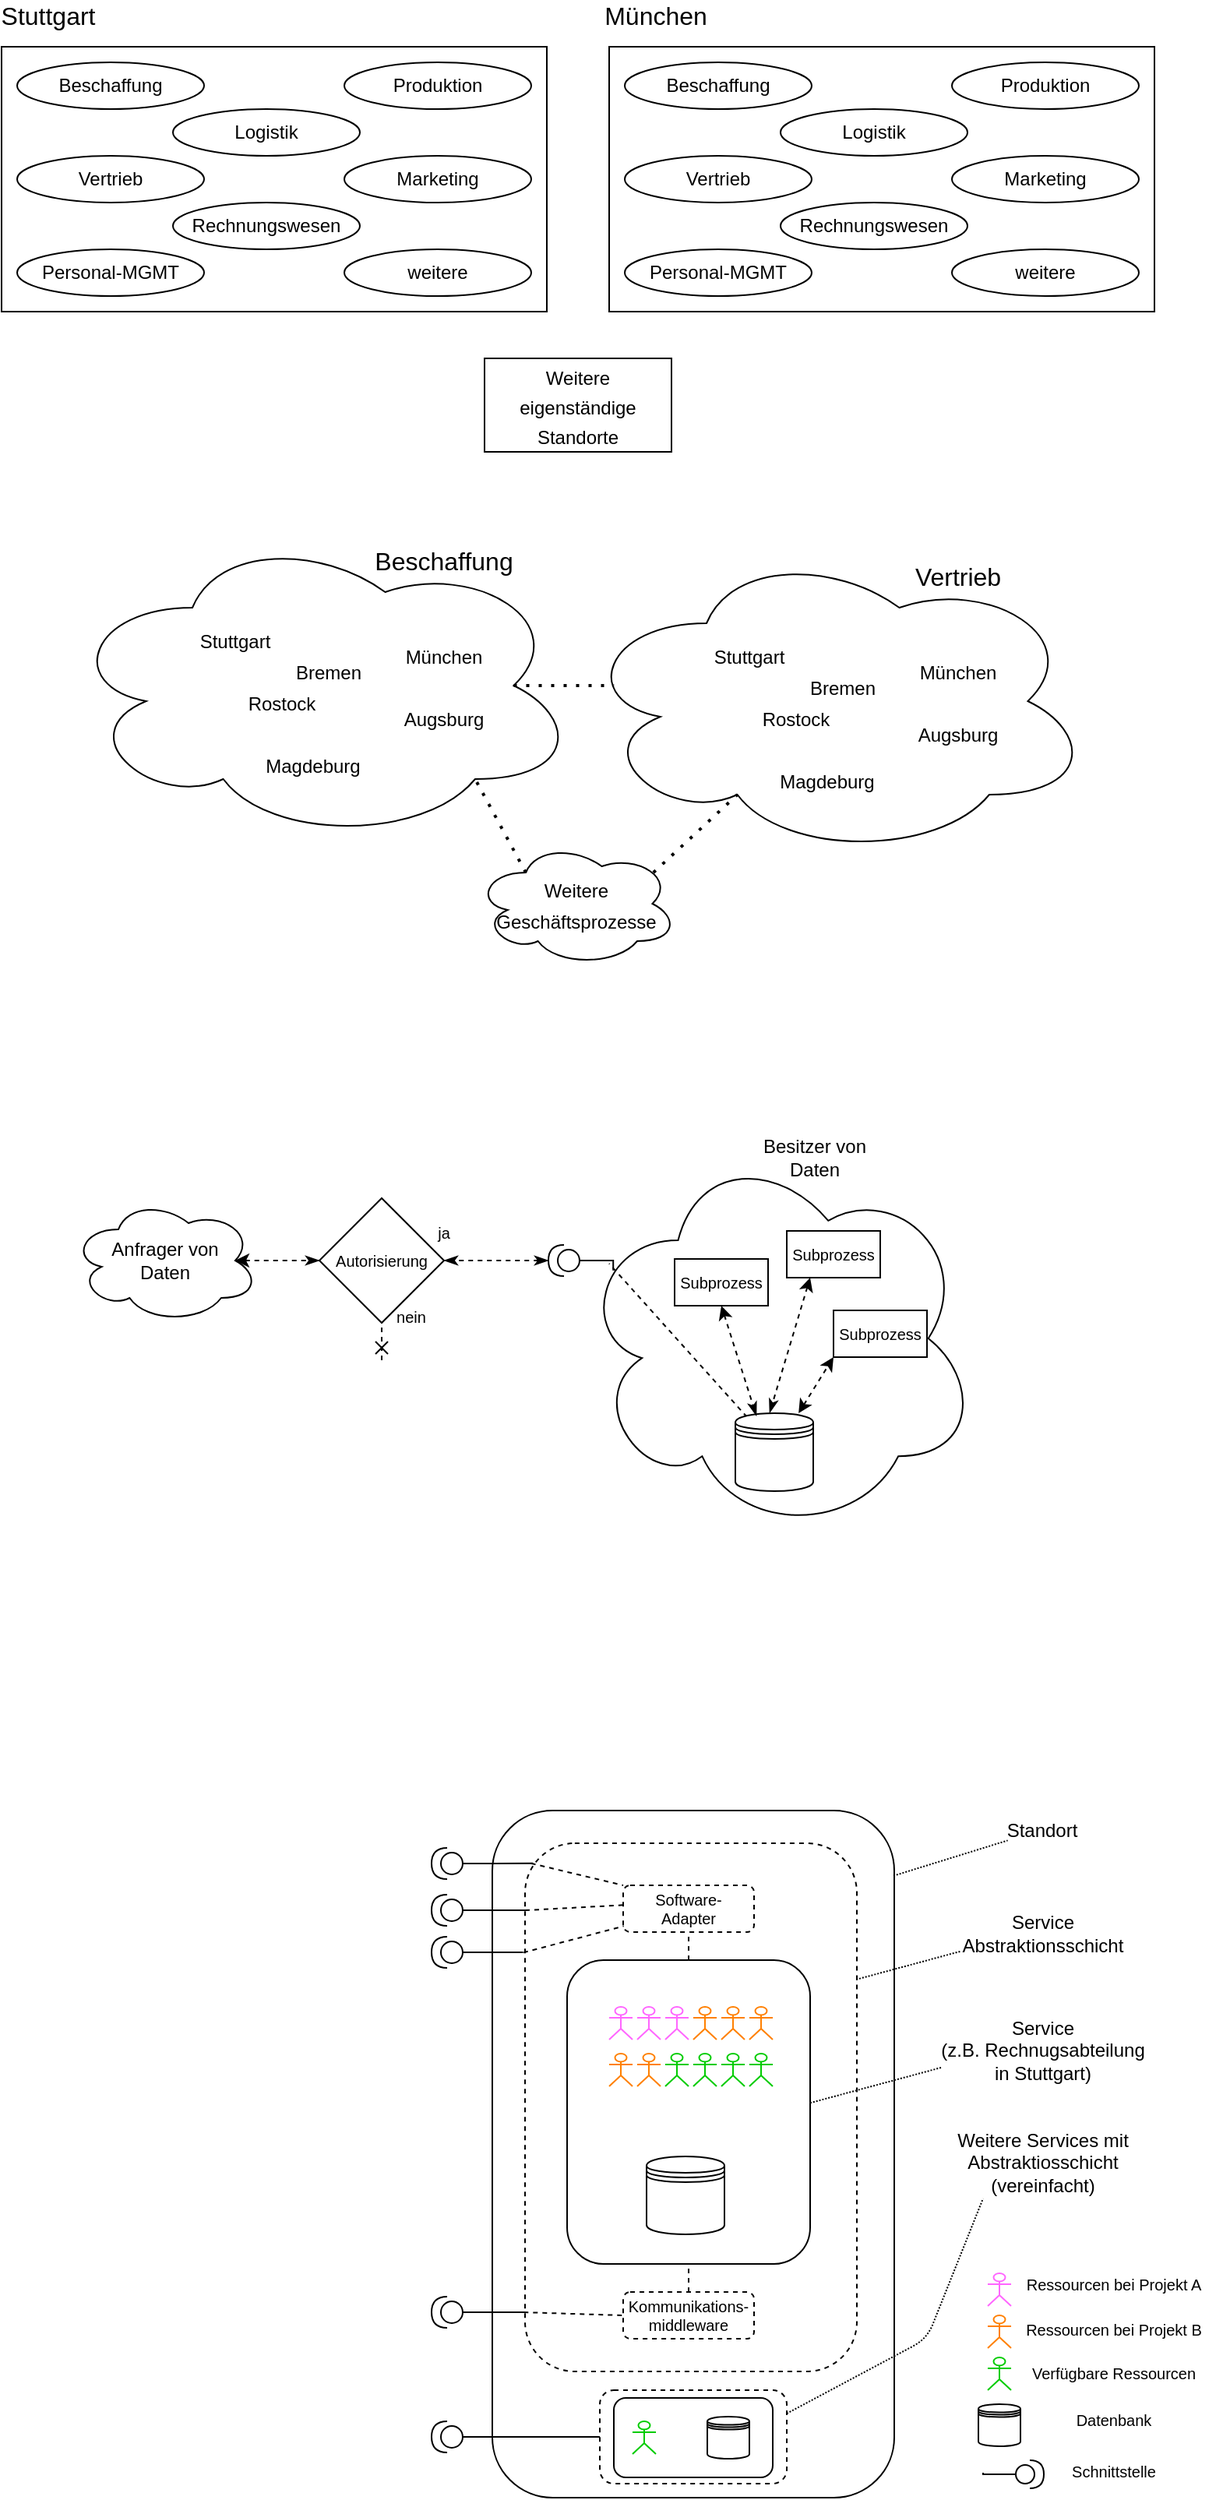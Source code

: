 <mxfile version="13.6.2" type="device"><diagram id="Rvh8LAmk2VRQ9cBfuhyd" name="Page-1"><mxGraphModel dx="1718" dy="984" grid="1" gridSize="3" guides="0" tooltips="1" connect="1" arrows="1" fold="1" page="1" pageScale="1" pageWidth="827" pageHeight="1169" math="0" shadow="0"><root><mxCell id="0"/><mxCell id="1" parent="0"/><mxCell id="DTNqkmFBGLaD2yjGLI4l-68" value="" style="rounded=1;whiteSpace=wrap;html=1;strokeColor=#000000;strokeWidth=1;fontSize=10;" parent="1" vertex="1"><mxGeometry x="345" y="1242" width="258" height="441" as="geometry"/></mxCell><mxCell id="DTNqkmFBGLaD2yjGLI4l-51" value="" style="rounded=1;whiteSpace=wrap;html=1;strokeWidth=1;fontSize=10;dashed=1;" parent="1" vertex="1"><mxGeometry x="366" y="1263" width="213" height="339" as="geometry"/></mxCell><mxCell id="FYRuOAw5zxPqgVP0WIfR-1" value="" style="rounded=1;whiteSpace=wrap;html=1;arcSize=0;" parent="1" vertex="1"><mxGeometry x="30" y="110" width="350" height="170" as="geometry"/></mxCell><mxCell id="FYRuOAw5zxPqgVP0WIfR-2" value="Beschaffung" style="ellipse;whiteSpace=wrap;html=1;" parent="1" vertex="1"><mxGeometry x="40" y="120" width="120" height="30" as="geometry"/></mxCell><mxCell id="FYRuOAw5zxPqgVP0WIfR-3" value="weitere" style="ellipse;whiteSpace=wrap;html=1;" parent="1" vertex="1"><mxGeometry x="250" y="240" width="120" height="30" as="geometry"/></mxCell><mxCell id="FYRuOAw5zxPqgVP0WIfR-4" value="Produktion" style="ellipse;whiteSpace=wrap;html=1;" parent="1" vertex="1"><mxGeometry x="250" y="120" width="120" height="30" as="geometry"/></mxCell><mxCell id="FYRuOAw5zxPqgVP0WIfR-5" value="Vertrieb" style="ellipse;whiteSpace=wrap;html=1;" parent="1" vertex="1"><mxGeometry x="40" y="180" width="120" height="30" as="geometry"/></mxCell><mxCell id="FYRuOAw5zxPqgVP0WIfR-6" value="Logistik" style="ellipse;whiteSpace=wrap;html=1;" parent="1" vertex="1"><mxGeometry x="140" y="150" width="120" height="30" as="geometry"/></mxCell><mxCell id="FYRuOAw5zxPqgVP0WIfR-7" value="Rechnungswesen" style="ellipse;whiteSpace=wrap;html=1;" parent="1" vertex="1"><mxGeometry x="140" y="210" width="120" height="30" as="geometry"/></mxCell><mxCell id="FYRuOAw5zxPqgVP0WIfR-8" value="Marketing" style="ellipse;whiteSpace=wrap;html=1;" parent="1" vertex="1"><mxGeometry x="250" y="180" width="120" height="30" as="geometry"/></mxCell><mxCell id="FYRuOAw5zxPqgVP0WIfR-9" value="Personal-MGMT" style="ellipse;whiteSpace=wrap;html=1;" parent="1" vertex="1"><mxGeometry x="40" y="240" width="120" height="30" as="geometry"/></mxCell><mxCell id="FYRuOAw5zxPqgVP0WIfR-12" value="Stuttgart" style="text;html=1;strokeColor=none;fillColor=none;align=center;verticalAlign=middle;whiteSpace=wrap;rounded=0;fontSize=16;" parent="1" vertex="1"><mxGeometry x="40" y="80" width="40" height="20" as="geometry"/></mxCell><mxCell id="FYRuOAw5zxPqgVP0WIfR-14" value="" style="rounded=1;whiteSpace=wrap;html=1;arcSize=0;" parent="1" vertex="1"><mxGeometry x="420" y="110" width="350" height="170" as="geometry"/></mxCell><mxCell id="FYRuOAw5zxPqgVP0WIfR-15" value="Beschaffung" style="ellipse;whiteSpace=wrap;html=1;" parent="1" vertex="1"><mxGeometry x="430" y="120" width="120" height="30" as="geometry"/></mxCell><mxCell id="FYRuOAw5zxPqgVP0WIfR-16" value="weitere" style="ellipse;whiteSpace=wrap;html=1;" parent="1" vertex="1"><mxGeometry x="640" y="240" width="120" height="30" as="geometry"/></mxCell><mxCell id="FYRuOAw5zxPqgVP0WIfR-17" value="Produktion" style="ellipse;whiteSpace=wrap;html=1;" parent="1" vertex="1"><mxGeometry x="640" y="120" width="120" height="30" as="geometry"/></mxCell><mxCell id="FYRuOAw5zxPqgVP0WIfR-18" value="Vertrieb" style="ellipse;whiteSpace=wrap;html=1;" parent="1" vertex="1"><mxGeometry x="430" y="180" width="120" height="30" as="geometry"/></mxCell><mxCell id="FYRuOAw5zxPqgVP0WIfR-19" value="Logistik" style="ellipse;whiteSpace=wrap;html=1;" parent="1" vertex="1"><mxGeometry x="530" y="150" width="120" height="30" as="geometry"/></mxCell><mxCell id="FYRuOAw5zxPqgVP0WIfR-20" value="Rechnungswesen" style="ellipse;whiteSpace=wrap;html=1;" parent="1" vertex="1"><mxGeometry x="530" y="210" width="120" height="30" as="geometry"/></mxCell><mxCell id="FYRuOAw5zxPqgVP0WIfR-21" value="Marketing" style="ellipse;whiteSpace=wrap;html=1;" parent="1" vertex="1"><mxGeometry x="640" y="180" width="120" height="30" as="geometry"/></mxCell><mxCell id="FYRuOAw5zxPqgVP0WIfR-22" value="Personal-MGMT" style="ellipse;whiteSpace=wrap;html=1;" parent="1" vertex="1"><mxGeometry x="430" y="240" width="120" height="30" as="geometry"/></mxCell><mxCell id="FYRuOAw5zxPqgVP0WIfR-23" value="München" style="text;html=1;strokeColor=none;fillColor=none;align=center;verticalAlign=middle;whiteSpace=wrap;rounded=0;fontSize=16;" parent="1" vertex="1"><mxGeometry x="430" y="80" width="40" height="20" as="geometry"/></mxCell><mxCell id="FYRuOAw5zxPqgVP0WIfR-27" value="" style="ellipse;shape=cloud;whiteSpace=wrap;html=1;fontSize=16;" parent="1" vertex="1"><mxGeometry x="70" y="420" width="330" height="200" as="geometry"/></mxCell><mxCell id="FYRuOAw5zxPqgVP0WIfR-28" value="&lt;font style=&quot;font-size: 12px&quot;&gt;Stuttgart&lt;/font&gt;" style="text;html=1;strokeColor=none;fillColor=none;align=center;verticalAlign=middle;whiteSpace=wrap;rounded=0;fontSize=16;" parent="1" vertex="1"><mxGeometry x="160" y="480" width="40" height="20" as="geometry"/></mxCell><mxCell id="FYRuOAw5zxPqgVP0WIfR-29" value="&lt;font style=&quot;font-size: 12px&quot;&gt;Rostock&lt;/font&gt;" style="text;html=1;strokeColor=none;fillColor=none;align=center;verticalAlign=middle;whiteSpace=wrap;rounded=0;fontSize=16;" parent="1" vertex="1"><mxGeometry x="190" y="520" width="40" height="20" as="geometry"/></mxCell><mxCell id="FYRuOAw5zxPqgVP0WIfR-30" value="&lt;font style=&quot;font-size: 12px&quot;&gt;Magdeburg&lt;/font&gt;" style="text;html=1;strokeColor=none;fillColor=none;align=center;verticalAlign=middle;whiteSpace=wrap;rounded=0;fontSize=16;" parent="1" vertex="1"><mxGeometry x="210" y="560" width="40" height="20" as="geometry"/></mxCell><mxCell id="FYRuOAw5zxPqgVP0WIfR-31" value="&lt;font style=&quot;font-size: 12px&quot;&gt;Augsburg&lt;br&gt;&lt;/font&gt;" style="text;html=1;strokeColor=none;fillColor=none;align=center;verticalAlign=middle;whiteSpace=wrap;rounded=0;fontSize=16;" parent="1" vertex="1"><mxGeometry x="294" y="530" width="40" height="20" as="geometry"/></mxCell><mxCell id="FYRuOAw5zxPqgVP0WIfR-32" value="&lt;font style=&quot;font-size: 12px&quot;&gt;München&lt;/font&gt;" style="text;html=1;strokeColor=none;fillColor=none;align=center;verticalAlign=middle;whiteSpace=wrap;rounded=0;fontSize=16;" parent="1" vertex="1"><mxGeometry x="294" y="490" width="40" height="20" as="geometry"/></mxCell><mxCell id="FYRuOAw5zxPqgVP0WIfR-33" value="&lt;font style=&quot;font-size: 12px&quot;&gt;Bremen&lt;/font&gt;" style="text;html=1;strokeColor=none;fillColor=none;align=center;verticalAlign=middle;whiteSpace=wrap;rounded=0;fontSize=16;" parent="1" vertex="1"><mxGeometry x="220" y="500" width="40" height="20" as="geometry"/></mxCell><mxCell id="FYRuOAw5zxPqgVP0WIfR-34" value="Beschaffung" style="text;html=1;strokeColor=none;fillColor=none;align=center;verticalAlign=middle;whiteSpace=wrap;rounded=0;fontSize=16;" parent="1" vertex="1"><mxGeometry x="294" y="430" width="40" height="20" as="geometry"/></mxCell><mxCell id="FYRuOAw5zxPqgVP0WIfR-35" value="" style="ellipse;shape=cloud;whiteSpace=wrap;html=1;fontSize=16;" parent="1" vertex="1"><mxGeometry x="400" y="430" width="330" height="200" as="geometry"/></mxCell><mxCell id="FYRuOAw5zxPqgVP0WIfR-36" value="&lt;font style=&quot;font-size: 12px&quot;&gt;Stuttgart&lt;/font&gt;" style="text;html=1;strokeColor=none;fillColor=none;align=center;verticalAlign=middle;whiteSpace=wrap;rounded=0;fontSize=16;" parent="1" vertex="1"><mxGeometry x="490" y="490" width="40" height="20" as="geometry"/></mxCell><mxCell id="FYRuOAw5zxPqgVP0WIfR-37" value="&lt;font style=&quot;font-size: 12px&quot;&gt;Rostock&lt;/font&gt;" style="text;html=1;strokeColor=none;fillColor=none;align=center;verticalAlign=middle;whiteSpace=wrap;rounded=0;fontSize=16;" parent="1" vertex="1"><mxGeometry x="520" y="530" width="40" height="20" as="geometry"/></mxCell><mxCell id="FYRuOAw5zxPqgVP0WIfR-38" value="&lt;font style=&quot;font-size: 12px&quot;&gt;Magdeburg&lt;/font&gt;" style="text;html=1;strokeColor=none;fillColor=none;align=center;verticalAlign=middle;whiteSpace=wrap;rounded=0;fontSize=16;" parent="1" vertex="1"><mxGeometry x="540" y="570" width="40" height="20" as="geometry"/></mxCell><mxCell id="FYRuOAw5zxPqgVP0WIfR-39" value="&lt;font style=&quot;font-size: 12px&quot;&gt;Augsburg&lt;br&gt;&lt;/font&gt;" style="text;html=1;strokeColor=none;fillColor=none;align=center;verticalAlign=middle;whiteSpace=wrap;rounded=0;fontSize=16;" parent="1" vertex="1"><mxGeometry x="624" y="540" width="40" height="20" as="geometry"/></mxCell><mxCell id="FYRuOAw5zxPqgVP0WIfR-40" value="&lt;font style=&quot;font-size: 12px&quot;&gt;München&lt;/font&gt;" style="text;html=1;strokeColor=none;fillColor=none;align=center;verticalAlign=middle;whiteSpace=wrap;rounded=0;fontSize=16;" parent="1" vertex="1"><mxGeometry x="624" y="500" width="40" height="20" as="geometry"/></mxCell><mxCell id="FYRuOAw5zxPqgVP0WIfR-41" value="&lt;font style=&quot;font-size: 12px&quot;&gt;Bremen&lt;/font&gt;" style="text;html=1;strokeColor=none;fillColor=none;align=center;verticalAlign=middle;whiteSpace=wrap;rounded=0;fontSize=16;" parent="1" vertex="1"><mxGeometry x="550" y="510" width="40" height="20" as="geometry"/></mxCell><mxCell id="FYRuOAw5zxPqgVP0WIfR-42" value="Vertrieb" style="text;html=1;strokeColor=none;fillColor=none;align=center;verticalAlign=middle;whiteSpace=wrap;rounded=0;fontSize=16;" parent="1" vertex="1"><mxGeometry x="624" y="440" width="40" height="20" as="geometry"/></mxCell><mxCell id="FYRuOAw5zxPqgVP0WIfR-43" value="" style="endArrow=none;dashed=1;html=1;dashPattern=1 3;strokeWidth=2;fontSize=16;exitX=0.875;exitY=0.5;exitDx=0;exitDy=0;exitPerimeter=0;entryX=0.07;entryY=0.45;entryDx=0;entryDy=0;entryPerimeter=0;" parent="1" source="FYRuOAw5zxPqgVP0WIfR-27" target="FYRuOAw5zxPqgVP0WIfR-35" edge="1"><mxGeometry width="50" height="50" relative="1" as="geometry"><mxPoint x="470" y="400" as="sourcePoint"/><mxPoint x="520" y="350" as="targetPoint"/></mxGeometry></mxCell><mxCell id="FYRuOAw5zxPqgVP0WIfR-44" value="&lt;font style=&quot;font-size: 12px&quot;&gt;Weitere eigenständige Standorte&lt;/font&gt;" style="rounded=0;whiteSpace=wrap;html=1;fontSize=16;" parent="1" vertex="1"><mxGeometry x="340" y="310" width="120" height="60" as="geometry"/></mxCell><mxCell id="FYRuOAw5zxPqgVP0WIfR-45" value="&lt;font style=&quot;font-size: 12px&quot;&gt;Weitere Geschäftsprozesse&lt;/font&gt;" style="ellipse;shape=cloud;whiteSpace=wrap;html=1;fontSize=16;" parent="1" vertex="1"><mxGeometry x="334" y="620" width="130" height="80" as="geometry"/></mxCell><mxCell id="FYRuOAw5zxPqgVP0WIfR-47" value="" style="endArrow=none;dashed=1;html=1;dashPattern=1 3;strokeWidth=2;fontSize=16;entryX=0.31;entryY=0.8;entryDx=0;entryDy=0;entryPerimeter=0;exitX=0.88;exitY=0.25;exitDx=0;exitDy=0;exitPerimeter=0;" parent="1" source="FYRuOAw5zxPqgVP0WIfR-45" target="FYRuOAw5zxPqgVP0WIfR-35" edge="1"><mxGeometry width="50" height="50" relative="1" as="geometry"><mxPoint x="470" y="620" as="sourcePoint"/><mxPoint x="520" y="570" as="targetPoint"/></mxGeometry></mxCell><mxCell id="FYRuOAw5zxPqgVP0WIfR-48" value="" style="endArrow=none;dashed=1;html=1;dashPattern=1 3;strokeWidth=2;fontSize=16;entryX=0.8;entryY=0.8;entryDx=0;entryDy=0;entryPerimeter=0;exitX=0.25;exitY=0.25;exitDx=0;exitDy=0;exitPerimeter=0;" parent="1" source="FYRuOAw5zxPqgVP0WIfR-45" target="FYRuOAw5zxPqgVP0WIfR-27" edge="1"><mxGeometry width="50" height="50" relative="1" as="geometry"><mxPoint x="442" y="620" as="sourcePoint"/><mxPoint x="492" y="570" as="targetPoint"/></mxGeometry></mxCell><mxCell id="X52VAWESKfT9HJGojH4g-1" value="" style="ellipse;shape=cloud;whiteSpace=wrap;html=1;" parent="1" vertex="1"><mxGeometry x="400" y="813" width="257" height="252" as="geometry"/></mxCell><mxCell id="X52VAWESKfT9HJGojH4g-43" style="edgeStyle=none;rounded=0;orthogonalLoop=1;jettySize=auto;html=1;exitX=0.15;exitY=0.05;exitDx=0;exitDy=0;exitPerimeter=0;dashed=1;startArrow=none;startFill=0;endArrow=none;endFill=0;fontSize=10;" parent="1" source="X52VAWESKfT9HJGojH4g-2" edge="1"><mxGeometry relative="1" as="geometry"><mxPoint x="420" y="891" as="targetPoint"/></mxGeometry></mxCell><mxCell id="X52VAWESKfT9HJGojH4g-2" value="" style="shape=datastore;whiteSpace=wrap;html=1;" parent="1" vertex="1"><mxGeometry x="501" y="987" width="50" height="50" as="geometry"/></mxCell><mxCell id="X52VAWESKfT9HJGojH4g-22" style="edgeStyle=orthogonalEdgeStyle;rounded=0;orthogonalLoop=1;jettySize=auto;html=1;exitX=0;exitY=0.5;exitDx=0;exitDy=0;exitPerimeter=0;entryX=0.088;entryY=0.327;entryDx=0;entryDy=0;entryPerimeter=0;startArrow=none;startFill=0;endArrow=none;endFill=0;" parent="1" source="X52VAWESKfT9HJGojH4g-18" target="X52VAWESKfT9HJGojH4g-1" edge="1"><mxGeometry relative="1" as="geometry"/></mxCell><mxCell id="X52VAWESKfT9HJGojH4g-39" style="edgeStyle=none;rounded=0;orthogonalLoop=1;jettySize=auto;html=1;exitX=1;exitY=0.5;exitDx=0;exitDy=0;exitPerimeter=0;entryX=1;entryY=0.5;entryDx=0;entryDy=0;dashed=1;startArrow=classicThin;startFill=1;endArrow=classicThin;endFill=1;fontSize=10;" parent="1" source="X52VAWESKfT9HJGojH4g-18" target="X52VAWESKfT9HJGojH4g-29" edge="1"><mxGeometry relative="1" as="geometry"/></mxCell><mxCell id="X52VAWESKfT9HJGojH4g-18" value="" style="shape=providedRequiredInterface;html=1;verticalLabelPosition=bottom;flipH=1;" parent="1" vertex="1"><mxGeometry x="381" y="879" width="20" height="20" as="geometry"/></mxCell><mxCell id="X52VAWESKfT9HJGojH4g-25" value="" style="endArrow=classic;startArrow=classic;html=1;dashed=1;entryX=0;entryY=1;entryDx=0;entryDy=0;" parent="1" source="X52VAWESKfT9HJGojH4g-2" target="X52VAWESKfT9HJGojH4g-37" edge="1"><mxGeometry width="50" height="50" relative="1" as="geometry"><mxPoint x="270" y="929" as="sourcePoint"/><mxPoint x="372" y="921" as="targetPoint"/></mxGeometry></mxCell><mxCell id="X52VAWESKfT9HJGojH4g-26" value="Besitzer von Daten" style="text;html=1;strokeColor=none;fillColor=none;align=center;verticalAlign=middle;whiteSpace=wrap;rounded=0;" parent="1" vertex="1"><mxGeometry x="507" y="813" width="90" height="20" as="geometry"/></mxCell><mxCell id="X52VAWESKfT9HJGojH4g-29" value="&lt;font style=&quot;font-size: 10px&quot;&gt;Autorisierung&lt;/font&gt;" style="rhombus;whiteSpace=wrap;html=1;" parent="1" vertex="1"><mxGeometry x="234" y="849" width="80" height="80" as="geometry"/></mxCell><mxCell id="X52VAWESKfT9HJGojH4g-42" style="edgeStyle=none;rounded=0;orthogonalLoop=1;jettySize=auto;html=1;exitX=0.875;exitY=0.5;exitDx=0;exitDy=0;exitPerimeter=0;entryX=0;entryY=0.5;entryDx=0;entryDy=0;dashed=1;startArrow=classic;startFill=1;endArrow=classicThin;endFill=1;fontSize=10;" parent="1" source="X52VAWESKfT9HJGojH4g-30" target="X52VAWESKfT9HJGojH4g-29" edge="1"><mxGeometry relative="1" as="geometry"/></mxCell><mxCell id="X52VAWESKfT9HJGojH4g-30" value="Anfrager von&lt;br&gt;Daten" style="ellipse;shape=cloud;whiteSpace=wrap;html=1;" parent="1" vertex="1"><mxGeometry x="75" y="849" width="120" height="80" as="geometry"/></mxCell><mxCell id="X52VAWESKfT9HJGojH4g-32" value="" style="endArrow=none;dashed=1;html=1;entryX=0.5;entryY=1;entryDx=0;entryDy=0;endFill=0;startArrow=cross;startFill=0;" parent="1" target="X52VAWESKfT9HJGojH4g-29" edge="1"><mxGeometry width="50" height="50" relative="1" as="geometry"><mxPoint x="274" y="953" as="sourcePoint"/><mxPoint x="395" y="903" as="targetPoint"/></mxGeometry></mxCell><mxCell id="X52VAWESKfT9HJGojH4g-33" value="ja" style="text;html=1;strokeColor=none;fillColor=none;align=center;verticalAlign=middle;whiteSpace=wrap;rounded=0;fontSize=10;" parent="1" vertex="1"><mxGeometry x="294" y="861" width="40" height="20" as="geometry"/></mxCell><mxCell id="X52VAWESKfT9HJGojH4g-34" value="nein" style="text;html=1;strokeColor=none;fillColor=none;align=center;verticalAlign=middle;whiteSpace=wrap;rounded=0;fontSize=10;" parent="1" vertex="1"><mxGeometry x="273" y="915" width="40" height="20" as="geometry"/></mxCell><mxCell id="X52VAWESKfT9HJGojH4g-40" style="edgeStyle=none;rounded=0;orthogonalLoop=1;jettySize=auto;html=1;exitX=0.5;exitY=1;exitDx=0;exitDy=0;entryX=0.27;entryY=0.033;entryDx=0;entryDy=0;entryPerimeter=0;dashed=1;startArrow=classic;startFill=1;endArrow=classicThin;endFill=1;fontSize=10;" parent="1" source="X52VAWESKfT9HJGojH4g-35" target="X52VAWESKfT9HJGojH4g-2" edge="1"><mxGeometry relative="1" as="geometry"/></mxCell><mxCell id="X52VAWESKfT9HJGojH4g-35" value="Subprozess" style="rounded=0;whiteSpace=wrap;html=1;fontSize=10;" parent="1" vertex="1"><mxGeometry x="462" y="888" width="60" height="30" as="geometry"/></mxCell><mxCell id="X52VAWESKfT9HJGojH4g-41" style="edgeStyle=none;rounded=0;orthogonalLoop=1;jettySize=auto;html=1;exitX=0.25;exitY=1;exitDx=0;exitDy=0;entryX=0.44;entryY=-0.004;entryDx=0;entryDy=0;entryPerimeter=0;dashed=1;startArrow=classic;startFill=1;endArrow=classicThin;endFill=1;fontSize=10;" parent="1" source="X52VAWESKfT9HJGojH4g-36" target="X52VAWESKfT9HJGojH4g-2" edge="1"><mxGeometry relative="1" as="geometry"/></mxCell><mxCell id="X52VAWESKfT9HJGojH4g-36" value="Subprozess" style="rounded=0;whiteSpace=wrap;html=1;fontSize=10;" parent="1" vertex="1"><mxGeometry x="534" y="870" width="60" height="30" as="geometry"/></mxCell><mxCell id="X52VAWESKfT9HJGojH4g-37" value="Subprozess" style="rounded=0;whiteSpace=wrap;html=1;fontSize=10;" parent="1" vertex="1"><mxGeometry x="564" y="921" width="60" height="30" as="geometry"/></mxCell><mxCell id="DTNqkmFBGLaD2yjGLI4l-50" value="" style="group" parent="1" vertex="1" connectable="0"><mxGeometry x="393" y="1338" width="156" height="195" as="geometry"/></mxCell><mxCell id="DTNqkmFBGLaD2yjGLI4l-1" value="" style="rounded=1;whiteSpace=wrap;html=1;" parent="DTNqkmFBGLaD2yjGLI4l-50" vertex="1"><mxGeometry width="156" height="195" as="geometry"/></mxCell><mxCell id="DTNqkmFBGLaD2yjGLI4l-24" value="" style="shape=datastore;whiteSpace=wrap;html=1;" parent="DTNqkmFBGLaD2yjGLI4l-50" vertex="1"><mxGeometry x="51" y="126" width="50" height="50" as="geometry"/></mxCell><mxCell id="DTNqkmFBGLaD2yjGLI4l-25" value="" style="group" parent="DTNqkmFBGLaD2yjGLI4l-50" vertex="1" connectable="0"><mxGeometry x="27" y="30" width="105" height="51" as="geometry"/></mxCell><mxCell id="DTNqkmFBGLaD2yjGLI4l-26" value="" style="shape=umlActor;verticalLabelPosition=bottom;verticalAlign=top;html=1;outlineConnect=0;strokeColor=#FF66FF;" parent="DTNqkmFBGLaD2yjGLI4l-25" vertex="1"><mxGeometry width="15" height="21" as="geometry"/></mxCell><mxCell id="DTNqkmFBGLaD2yjGLI4l-27" value="" style="shape=umlActor;verticalLabelPosition=bottom;verticalAlign=top;html=1;outlineConnect=0;strokeColor=#FF8000;" parent="DTNqkmFBGLaD2yjGLI4l-25" vertex="1"><mxGeometry x="90" width="15" height="21" as="geometry"/></mxCell><mxCell id="DTNqkmFBGLaD2yjGLI4l-28" value="" style="shape=umlActor;verticalLabelPosition=bottom;verticalAlign=top;html=1;outlineConnect=0;strokeColor=#FF66FF;" parent="DTNqkmFBGLaD2yjGLI4l-25" vertex="1"><mxGeometry x="36" width="15" height="21" as="geometry"/></mxCell><mxCell id="DTNqkmFBGLaD2yjGLI4l-29" value="" style="shape=umlActor;verticalLabelPosition=bottom;verticalAlign=top;html=1;outlineConnect=0;strokeColor=#FF66FF;" parent="DTNqkmFBGLaD2yjGLI4l-25" vertex="1"><mxGeometry x="18" width="15" height="21" as="geometry"/></mxCell><mxCell id="DTNqkmFBGLaD2yjGLI4l-30" value="" style="shape=umlActor;verticalLabelPosition=bottom;verticalAlign=top;html=1;outlineConnect=0;strokeColor=#FF8000;" parent="DTNqkmFBGLaD2yjGLI4l-25" vertex="1"><mxGeometry x="54" width="15" height="21" as="geometry"/></mxCell><mxCell id="DTNqkmFBGLaD2yjGLI4l-31" value="" style="shape=umlActor;verticalLabelPosition=bottom;verticalAlign=top;html=1;outlineConnect=0;strokeColor=#FF8000;" parent="DTNqkmFBGLaD2yjGLI4l-25" vertex="1"><mxGeometry x="72" width="15" height="21" as="geometry"/></mxCell><mxCell id="DTNqkmFBGLaD2yjGLI4l-32" value="" style="shape=umlActor;verticalLabelPosition=bottom;verticalAlign=top;html=1;outlineConnect=0;strokeColor=#FF8000;" parent="DTNqkmFBGLaD2yjGLI4l-25" vertex="1"><mxGeometry y="30" width="15" height="21" as="geometry"/></mxCell><mxCell id="DTNqkmFBGLaD2yjGLI4l-33" value="" style="shape=umlActor;verticalLabelPosition=bottom;verticalAlign=top;html=1;outlineConnect=0;strokeColor=#00CC00;" parent="DTNqkmFBGLaD2yjGLI4l-25" vertex="1"><mxGeometry x="90" y="30" width="15" height="21" as="geometry"/></mxCell><mxCell id="DTNqkmFBGLaD2yjGLI4l-34" value="" style="shape=umlActor;verticalLabelPosition=bottom;verticalAlign=top;html=1;outlineConnect=0;strokeColor=#00CC00;" parent="DTNqkmFBGLaD2yjGLI4l-25" vertex="1"><mxGeometry x="36" y="30" width="15" height="21" as="geometry"/></mxCell><mxCell id="DTNqkmFBGLaD2yjGLI4l-35" value="" style="shape=umlActor;verticalLabelPosition=bottom;verticalAlign=top;html=1;outlineConnect=0;strokeColor=#FF8000;" parent="DTNqkmFBGLaD2yjGLI4l-25" vertex="1"><mxGeometry x="18" y="30" width="15" height="21" as="geometry"/></mxCell><mxCell id="DTNqkmFBGLaD2yjGLI4l-36" value="" style="shape=umlActor;verticalLabelPosition=bottom;verticalAlign=top;html=1;outlineConnect=0;strokeColor=#00CC00;" parent="DTNqkmFBGLaD2yjGLI4l-25" vertex="1"><mxGeometry x="54" y="30" width="15" height="21" as="geometry"/></mxCell><mxCell id="DTNqkmFBGLaD2yjGLI4l-37" value="" style="shape=umlActor;verticalLabelPosition=bottom;verticalAlign=top;html=1;outlineConnect=0;strokeColor=#00CC00;" parent="DTNqkmFBGLaD2yjGLI4l-25" vertex="1"><mxGeometry x="72" y="30" width="15" height="21" as="geometry"/></mxCell><mxCell id="DTNqkmFBGLaD2yjGLI4l-67" style="edgeStyle=none;rounded=0;orthogonalLoop=1;jettySize=auto;html=1;exitX=0.5;exitY=0;exitDx=0;exitDy=0;entryX=0.5;entryY=1;entryDx=0;entryDy=0;dashed=1;endArrow=none;endFill=0;fontSize=10;" parent="1" source="DTNqkmFBGLaD2yjGLI4l-61" target="DTNqkmFBGLaD2yjGLI4l-1" edge="1"><mxGeometry relative="1" as="geometry"/></mxCell><mxCell id="DTNqkmFBGLaD2yjGLI4l-61" value="Kommunikations-&lt;br&gt;middleware" style="rounded=1;whiteSpace=wrap;html=1;dashed=1;strokeColor=#000000;strokeWidth=1;fontSize=10;" parent="1" vertex="1"><mxGeometry x="429" y="1551" width="84" height="30" as="geometry"/></mxCell><mxCell id="DTNqkmFBGLaD2yjGLI4l-62" value="Software-&lt;br&gt;Adapter" style="rounded=1;whiteSpace=wrap;html=1;dashed=1;strokeColor=#000000;strokeWidth=1;fontSize=10;" parent="1" vertex="1"><mxGeometry x="429" y="1290" width="84" height="30" as="geometry"/></mxCell><mxCell id="DTNqkmFBGLaD2yjGLI4l-63" value="" style="endArrow=none;dashed=1;html=1;fontSize=10;entryX=0.5;entryY=1;entryDx=0;entryDy=0;exitX=0.5;exitY=0;exitDx=0;exitDy=0;" parent="1" source="DTNqkmFBGLaD2yjGLI4l-1" target="DTNqkmFBGLaD2yjGLI4l-62" edge="1"><mxGeometry width="50" height="50" relative="1" as="geometry"><mxPoint x="354" y="1400" as="sourcePoint"/><mxPoint x="404" y="1350" as="targetPoint"/></mxGeometry></mxCell><mxCell id="DTNqkmFBGLaD2yjGLI4l-69" value="Service&lt;br&gt;Abstraktionsschicht" style="text;html=1;strokeColor=none;fillColor=none;align=center;verticalAlign=middle;whiteSpace=wrap;rounded=0;fontSize=12;" parent="1" vertex="1"><mxGeometry x="627.5" y="1311" width="141" height="20" as="geometry"/></mxCell><mxCell id="DTNqkmFBGLaD2yjGLI4l-73" value="Standort" style="text;html=1;strokeColor=none;fillColor=none;align=center;verticalAlign=middle;whiteSpace=wrap;rounded=0;fontSize=12;" parent="1" vertex="1"><mxGeometry x="678" y="1245" width="40" height="20" as="geometry"/></mxCell><mxCell id="DTNqkmFBGLaD2yjGLI4l-78" value="Service&lt;br&gt;(z.B. Rechnugsabteilung in Stuttgart)" style="text;html=1;strokeColor=none;fillColor=none;align=center;verticalAlign=middle;whiteSpace=wrap;rounded=0;fontSize=12;" parent="1" vertex="1"><mxGeometry x="625.5" y="1386" width="145" height="20" as="geometry"/></mxCell><mxCell id="DTNqkmFBGLaD2yjGLI4l-82" value="" style="rounded=1;whiteSpace=wrap;html=1;strokeColor=#000000;strokeWidth=1;fontSize=12;dashed=1;" parent="1" vertex="1"><mxGeometry x="414" y="1614" width="120" height="60" as="geometry"/></mxCell><mxCell id="DTNqkmFBGLaD2yjGLI4l-83" value="" style="rounded=1;whiteSpace=wrap;html=1;strokeColor=#000000;strokeWidth=1;fontSize=12;" parent="1" vertex="1"><mxGeometry x="423" y="1619" width="102" height="51" as="geometry"/></mxCell><mxCell id="DTNqkmFBGLaD2yjGLI4l-84" value="" style="shape=umlActor;verticalLabelPosition=bottom;verticalAlign=top;html=1;outlineConnect=0;strokeColor=#00CC00;" parent="1" vertex="1"><mxGeometry x="435" y="1634" width="15" height="21" as="geometry"/></mxCell><mxCell id="DTNqkmFBGLaD2yjGLI4l-85" value="" style="shape=datastore;whiteSpace=wrap;html=1;" parent="1" vertex="1"><mxGeometry x="483" y="1631" width="27" height="27" as="geometry"/></mxCell><mxCell id="DTNqkmFBGLaD2yjGLI4l-87" style="edgeStyle=orthogonalEdgeStyle;rounded=0;orthogonalLoop=1;jettySize=auto;html=1;exitX=0;exitY=0.5;exitDx=0;exitDy=0;exitPerimeter=0;fontSize=10;endArrow=none;endFill=0;entryX=0;entryY=0.5;entryDx=0;entryDy=0;" parent="1" source="DTNqkmFBGLaD2yjGLI4l-88" edge="1" target="DTNqkmFBGLaD2yjGLI4l-82"><mxGeometry relative="1" as="geometry"><mxPoint x="534" y="1645" as="targetPoint"/></mxGeometry></mxCell><mxCell id="DTNqkmFBGLaD2yjGLI4l-88" value="" style="shape=providedRequiredInterface;html=1;verticalLabelPosition=bottom;flipH=1;" parent="1" vertex="1"><mxGeometry x="306" y="1634" width="20" height="20" as="geometry"/></mxCell><mxCell id="DTNqkmFBGLaD2yjGLI4l-89" value="Weitere Services mit Abstraktiosschicht (vereinfacht)" style="text;html=1;strokeColor=none;fillColor=none;align=center;verticalAlign=middle;whiteSpace=wrap;rounded=0;fontSize=12;" parent="1" vertex="1"><mxGeometry x="631.5" y="1458" width="133" height="20" as="geometry"/></mxCell><mxCell id="eBzObqUj9rxDTU0I1P4X-2" value="" style="group" vertex="1" connectable="0" parent="1"><mxGeometry x="657" y="1536" width="156" height="141" as="geometry"/></mxCell><mxCell id="DTNqkmFBGLaD2yjGLI4l-5" value="" style="shape=umlActor;verticalLabelPosition=bottom;verticalAlign=top;html=1;outlineConnect=0;strokeColor=#FF66FF;" parent="eBzObqUj9rxDTU0I1P4X-2" vertex="1"><mxGeometry x="6" y="3" width="15" height="21" as="geometry"/></mxCell><mxCell id="DTNqkmFBGLaD2yjGLI4l-17" value="" style="shape=umlActor;verticalLabelPosition=bottom;verticalAlign=top;html=1;outlineConnect=0;strokeColor=#00CC00;" parent="eBzObqUj9rxDTU0I1P4X-2" vertex="1"><mxGeometry x="6" y="57" width="15" height="21" as="geometry"/></mxCell><mxCell id="DTNqkmFBGLaD2yjGLI4l-4" value="" style="shape=umlActor;verticalLabelPosition=bottom;verticalAlign=top;html=1;outlineConnect=0;strokeColor=#FF8000;" parent="eBzObqUj9rxDTU0I1P4X-2" vertex="1"><mxGeometry x="6" y="30" width="15" height="21" as="geometry"/></mxCell><mxCell id="DTNqkmFBGLaD2yjGLI4l-43" value="Ressourcen bei Projekt A" style="text;html=1;strokeColor=none;fillColor=none;align=center;verticalAlign=middle;whiteSpace=wrap;rounded=0;fontSize=10;" parent="eBzObqUj9rxDTU0I1P4X-2" vertex="1"><mxGeometry x="18" width="138" height="20" as="geometry"/></mxCell><mxCell id="DTNqkmFBGLaD2yjGLI4l-45" value="Ressourcen bei Projekt B" style="text;html=1;strokeColor=none;fillColor=none;align=center;verticalAlign=middle;whiteSpace=wrap;rounded=0;fontSize=10;" parent="eBzObqUj9rxDTU0I1P4X-2" vertex="1"><mxGeometry x="18" y="29" width="138" height="20" as="geometry"/></mxCell><mxCell id="DTNqkmFBGLaD2yjGLI4l-46" value="Verfügbare Ressourcen" style="text;html=1;strokeColor=none;fillColor=none;align=center;verticalAlign=middle;whiteSpace=wrap;rounded=0;fontSize=10;" parent="eBzObqUj9rxDTU0I1P4X-2" vertex="1"><mxGeometry x="18" y="57" width="138" height="20" as="geometry"/></mxCell><mxCell id="DTNqkmFBGLaD2yjGLI4l-47" value="" style="shape=datastore;whiteSpace=wrap;html=1;" parent="eBzObqUj9rxDTU0I1P4X-2" vertex="1"><mxGeometry y="87" width="27" height="27" as="geometry"/></mxCell><mxCell id="DTNqkmFBGLaD2yjGLI4l-48" value="Datenbank" style="text;html=1;strokeColor=none;fillColor=none;align=center;verticalAlign=middle;whiteSpace=wrap;rounded=0;fontSize=10;" parent="eBzObqUj9rxDTU0I1P4X-2" vertex="1"><mxGeometry x="18" y="87" width="138" height="20" as="geometry"/></mxCell><mxCell id="DTNqkmFBGLaD2yjGLI4l-58" style="edgeStyle=orthogonalEdgeStyle;rounded=0;orthogonalLoop=1;jettySize=auto;html=1;exitX=0;exitY=0.5;exitDx=0;exitDy=0;exitPerimeter=0;fontSize=10;endArrow=none;endFill=0;" parent="eBzObqUj9rxDTU0I1P4X-2" source="DTNqkmFBGLaD2yjGLI4l-59" edge="1"><mxGeometry relative="1" as="geometry"><mxPoint x="3" y="131" as="targetPoint"/></mxGeometry></mxCell><mxCell id="DTNqkmFBGLaD2yjGLI4l-59" value="" style="shape=providedRequiredInterface;html=1;verticalLabelPosition=bottom;flipH=0;" parent="eBzObqUj9rxDTU0I1P4X-2" vertex="1"><mxGeometry x="24" y="123" width="18" height="18" as="geometry"/></mxCell><mxCell id="DTNqkmFBGLaD2yjGLI4l-60" value="Schnittstelle" style="text;html=1;strokeColor=none;fillColor=none;align=center;verticalAlign=middle;whiteSpace=wrap;rounded=0;fontSize=10;" parent="eBzObqUj9rxDTU0I1P4X-2" vertex="1"><mxGeometry x="18" y="120" width="138" height="20" as="geometry"/></mxCell><mxCell id="eBzObqUj9rxDTU0I1P4X-11" style="edgeStyle=orthogonalEdgeStyle;rounded=0;orthogonalLoop=1;jettySize=auto;html=1;exitX=0;exitY=0.5;exitDx=0;exitDy=0;exitPerimeter=0;entryX=0;entryY=0.127;entryDx=0;entryDy=0;entryPerimeter=0;endArrow=none;endFill=0;" edge="1" parent="1" source="eBzObqUj9rxDTU0I1P4X-4" target="DTNqkmFBGLaD2yjGLI4l-51"><mxGeometry relative="1" as="geometry"/></mxCell><mxCell id="eBzObqUj9rxDTU0I1P4X-4" value="" style="shape=providedRequiredInterface;html=1;verticalLabelPosition=bottom;flipH=1;" vertex="1" parent="1"><mxGeometry x="306" y="1296" width="20" height="20" as="geometry"/></mxCell><mxCell id="eBzObqUj9rxDTU0I1P4X-10" style="edgeStyle=orthogonalEdgeStyle;rounded=0;orthogonalLoop=1;jettySize=auto;html=1;exitX=0;exitY=0.5;exitDx=0;exitDy=0;exitPerimeter=0;entryX=-0.006;entryY=0.208;entryDx=0;entryDy=0;entryPerimeter=0;endArrow=none;endFill=0;" edge="1" parent="1" source="eBzObqUj9rxDTU0I1P4X-5" target="DTNqkmFBGLaD2yjGLI4l-51"><mxGeometry relative="1" as="geometry"/></mxCell><mxCell id="eBzObqUj9rxDTU0I1P4X-5" value="" style="shape=providedRequiredInterface;html=1;verticalLabelPosition=bottom;flipH=1;" vertex="1" parent="1"><mxGeometry x="306" y="1323" width="20" height="20" as="geometry"/></mxCell><mxCell id="eBzObqUj9rxDTU0I1P4X-9" style="edgeStyle=orthogonalEdgeStyle;rounded=0;orthogonalLoop=1;jettySize=auto;html=1;exitX=0;exitY=0.5;exitDx=0;exitDy=0;exitPerimeter=0;entryX=-0.001;entryY=0.888;entryDx=0;entryDy=0;entryPerimeter=0;endArrow=none;endFill=0;" edge="1" parent="1" source="eBzObqUj9rxDTU0I1P4X-6" target="DTNqkmFBGLaD2yjGLI4l-51"><mxGeometry relative="1" as="geometry"/></mxCell><mxCell id="eBzObqUj9rxDTU0I1P4X-6" value="" style="shape=providedRequiredInterface;html=1;verticalLabelPosition=bottom;flipH=1;" vertex="1" parent="1"><mxGeometry x="306.0" y="1554" width="20" height="20" as="geometry"/></mxCell><mxCell id="eBzObqUj9rxDTU0I1P4X-12" style="edgeStyle=orthogonalEdgeStyle;rounded=0;orthogonalLoop=1;jettySize=auto;html=1;exitX=0;exitY=0.5;exitDx=0;exitDy=0;exitPerimeter=0;entryX=0.024;entryY=0.038;entryDx=0;entryDy=0;entryPerimeter=0;endArrow=none;endFill=0;" edge="1" parent="1" source="eBzObqUj9rxDTU0I1P4X-7" target="DTNqkmFBGLaD2yjGLI4l-51"><mxGeometry relative="1" as="geometry"/></mxCell><mxCell id="eBzObqUj9rxDTU0I1P4X-7" value="" style="shape=providedRequiredInterface;html=1;verticalLabelPosition=bottom;flipH=1;" vertex="1" parent="1"><mxGeometry x="306" y="1266" width="20" height="20" as="geometry"/></mxCell><mxCell id="eBzObqUj9rxDTU0I1P4X-14" value="" style="endArrow=none;dashed=1;html=1;entryX=0;entryY=0;entryDx=0;entryDy=0;exitX=0.018;exitY=0.038;exitDx=0;exitDy=0;exitPerimeter=0;" edge="1" parent="1" source="DTNqkmFBGLaD2yjGLI4l-51" target="DTNqkmFBGLaD2yjGLI4l-62"><mxGeometry width="50" height="50" relative="1" as="geometry"><mxPoint x="384" y="1409" as="sourcePoint"/><mxPoint x="434" y="1359" as="targetPoint"/></mxGeometry></mxCell><mxCell id="eBzObqUj9rxDTU0I1P4X-15" value="" style="endArrow=none;dashed=1;html=1;entryX=0.004;entryY=0.422;entryDx=0;entryDy=0;entryPerimeter=0;exitX=0;exitY=0.127;exitDx=0;exitDy=0;exitPerimeter=0;" edge="1" parent="1" source="DTNqkmFBGLaD2yjGLI4l-51" target="DTNqkmFBGLaD2yjGLI4l-62"><mxGeometry width="50" height="50" relative="1" as="geometry"><mxPoint x="384" y="1409" as="sourcePoint"/><mxPoint x="434" y="1359" as="targetPoint"/></mxGeometry></mxCell><mxCell id="eBzObqUj9rxDTU0I1P4X-16" value="" style="endArrow=none;dashed=1;html=1;entryX=0.004;entryY=0.872;entryDx=0;entryDy=0;entryPerimeter=0;exitX=-0.005;exitY=0.207;exitDx=0;exitDy=0;exitPerimeter=0;" edge="1" parent="1" source="DTNqkmFBGLaD2yjGLI4l-51" target="DTNqkmFBGLaD2yjGLI4l-62"><mxGeometry width="50" height="50" relative="1" as="geometry"><mxPoint x="384" y="1409" as="sourcePoint"/><mxPoint x="434" y="1359" as="targetPoint"/></mxGeometry></mxCell><mxCell id="eBzObqUj9rxDTU0I1P4X-17" value="" style="endArrow=none;dashed=1;html=1;entryX=0;entryY=0.5;entryDx=0;entryDy=0;exitX=-0.004;exitY=0.888;exitDx=0;exitDy=0;exitPerimeter=0;" edge="1" parent="1" source="DTNqkmFBGLaD2yjGLI4l-51" target="DTNqkmFBGLaD2yjGLI4l-61"><mxGeometry width="50" height="50" relative="1" as="geometry"><mxPoint x="522" y="1553" as="sourcePoint"/><mxPoint x="572" y="1503" as="targetPoint"/></mxGeometry></mxCell><mxCell id="eBzObqUj9rxDTU0I1P4X-18" value="" style="endArrow=none;html=1;dashed=1;dashPattern=1 1;exitX=0.998;exitY=0.095;exitDx=0;exitDy=0;exitPerimeter=0;entryX=-0.055;entryY=0.81;entryDx=0;entryDy=0;entryPerimeter=0;" edge="1" parent="1" source="DTNqkmFBGLaD2yjGLI4l-68" target="DTNqkmFBGLaD2yjGLI4l-73"><mxGeometry width="50" height="50" relative="1" as="geometry"><mxPoint x="678" y="1454" as="sourcePoint"/><mxPoint x="728" y="1404" as="targetPoint"/></mxGeometry></mxCell><mxCell id="eBzObqUj9rxDTU0I1P4X-19" value="" style="endArrow=none;html=1;dashed=1;dashPattern=1 1;exitX=0.998;exitY=0.258;exitDx=0;exitDy=0;exitPerimeter=0;entryX=0.127;entryY=1.07;entryDx=0;entryDy=0;entryPerimeter=0;" edge="1" parent="1" source="DTNqkmFBGLaD2yjGLI4l-51" target="DTNqkmFBGLaD2yjGLI4l-69"><mxGeometry width="50" height="50" relative="1" as="geometry"><mxPoint x="605.484" y="1286.895" as="sourcePoint"/><mxPoint x="678.8" y="1264.2" as="targetPoint"/></mxGeometry></mxCell><mxCell id="eBzObqUj9rxDTU0I1P4X-20" value="" style="endArrow=none;html=1;dashed=1;dashPattern=1 1;exitX=1;exitY=0.47;exitDx=0;exitDy=0;exitPerimeter=0;entryX=0.057;entryY=1.04;entryDx=0;entryDy=0;entryPerimeter=0;" edge="1" parent="1" source="DTNqkmFBGLaD2yjGLI4l-1" target="DTNqkmFBGLaD2yjGLI4l-78"><mxGeometry width="50" height="50" relative="1" as="geometry"><mxPoint x="608.484" y="1289.895" as="sourcePoint"/><mxPoint x="681.8" y="1267.2" as="targetPoint"/></mxGeometry></mxCell><mxCell id="eBzObqUj9rxDTU0I1P4X-21" value="" style="endArrow=none;html=1;dashed=1;dashPattern=1 1;exitX=1;exitY=0.25;exitDx=0;exitDy=0;" edge="1" parent="1" source="DTNqkmFBGLaD2yjGLI4l-82"><mxGeometry width="50" height="50" relative="1" as="geometry"><mxPoint x="611.484" y="1292.895" as="sourcePoint"/><mxPoint x="660" y="1491" as="targetPoint"/><Array as="points"><mxPoint x="624" y="1581"/></Array></mxGeometry></mxCell></root></mxGraphModel></diagram></mxfile>